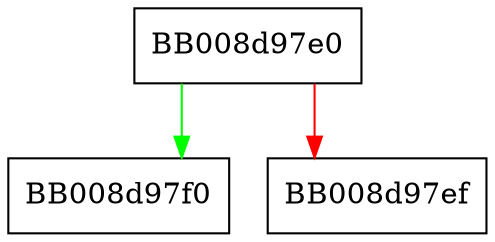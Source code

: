digraph __write_nocancel {
  node [shape="box"];
  graph [splines=ortho];
  BB008d97e0 -> BB008d97f0 [color="green"];
  BB008d97e0 -> BB008d97ef [color="red"];
}